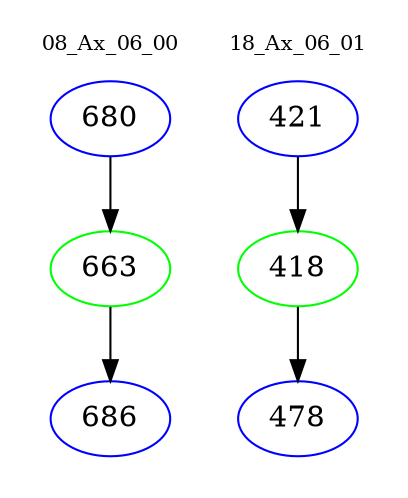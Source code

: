 digraph{
subgraph cluster_0 {
color = white
label = "08_Ax_06_00";
fontsize=10;
T0_680 [label="680", color="blue"]
T0_680 -> T0_663 [color="black"]
T0_663 [label="663", color="green"]
T0_663 -> T0_686 [color="black"]
T0_686 [label="686", color="blue"]
}
subgraph cluster_1 {
color = white
label = "18_Ax_06_01";
fontsize=10;
T1_421 [label="421", color="blue"]
T1_421 -> T1_418 [color="black"]
T1_418 [label="418", color="green"]
T1_418 -> T1_478 [color="black"]
T1_478 [label="478", color="blue"]
}
}
